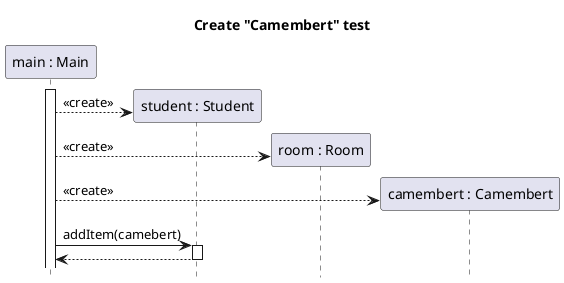 @startuml student-use-camembert-create
title Create "Camembert" test
hide footbox

participant "main : Main" as main
participant "student : Student" as student
participant "room : Room" as room
participant "camembert : Camembert" as camembert

main++
create student
main --> student : <<create>>
create room
main --> room : <<create>>
create camembert
main --> camembert : <<create>>
main -> student ++ : addItem(camebert)
return

@enduml